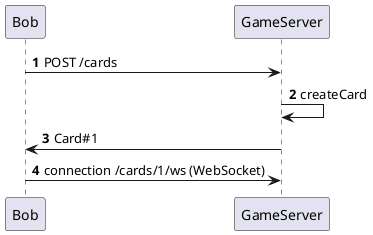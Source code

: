 @startuml
'https://plantuml.com/sequence-diagram

autonumber

Bob -> GameServer: POST /cards
GameServer -> GameServer: createCard
GameServer -> Bob : Card#1
Bob -> GameServer: connection /cards/1/ws (WebSocket)

@enduml
